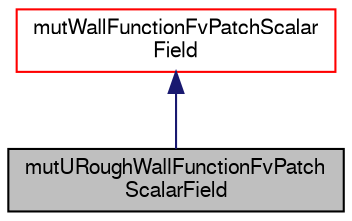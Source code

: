 digraph "mutURoughWallFunctionFvPatchScalarField"
{
  bgcolor="transparent";
  edge [fontname="FreeSans",fontsize="10",labelfontname="FreeSans",labelfontsize="10"];
  node [fontname="FreeSans",fontsize="10",shape=record];
  Node0 [label="mutURoughWallFunctionFvPatch\lScalarField",height=0.2,width=0.4,color="black", fillcolor="grey75", style="filled", fontcolor="black"];
  Node1 -> Node0 [dir="back",color="midnightblue",fontsize="10",style="solid",fontname="FreeSans"];
  Node1 [label="mutWallFunctionFvPatchScalar\lField",height=0.2,width=0.4,color="red",URL="$a30722.html",tooltip="This boundary condition provides a turbulent viscosity condition when using wall functions, based on turbulence kinetic energy. "];
}
